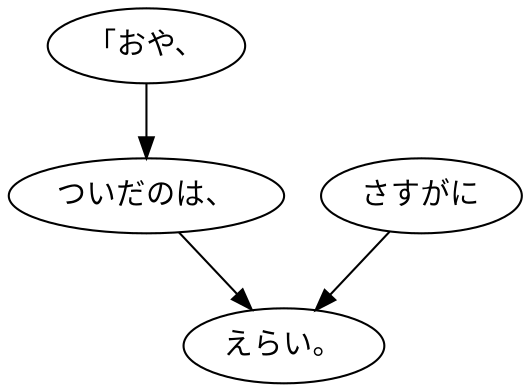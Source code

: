 digraph graph7642 {
	node0 [label="「おや、"];
	node1 [label="ついだのは、"];
	node2 [label="さすがに"];
	node3 [label="えらい。"];
	node0 -> node1;
	node1 -> node3;
	node2 -> node3;
}
